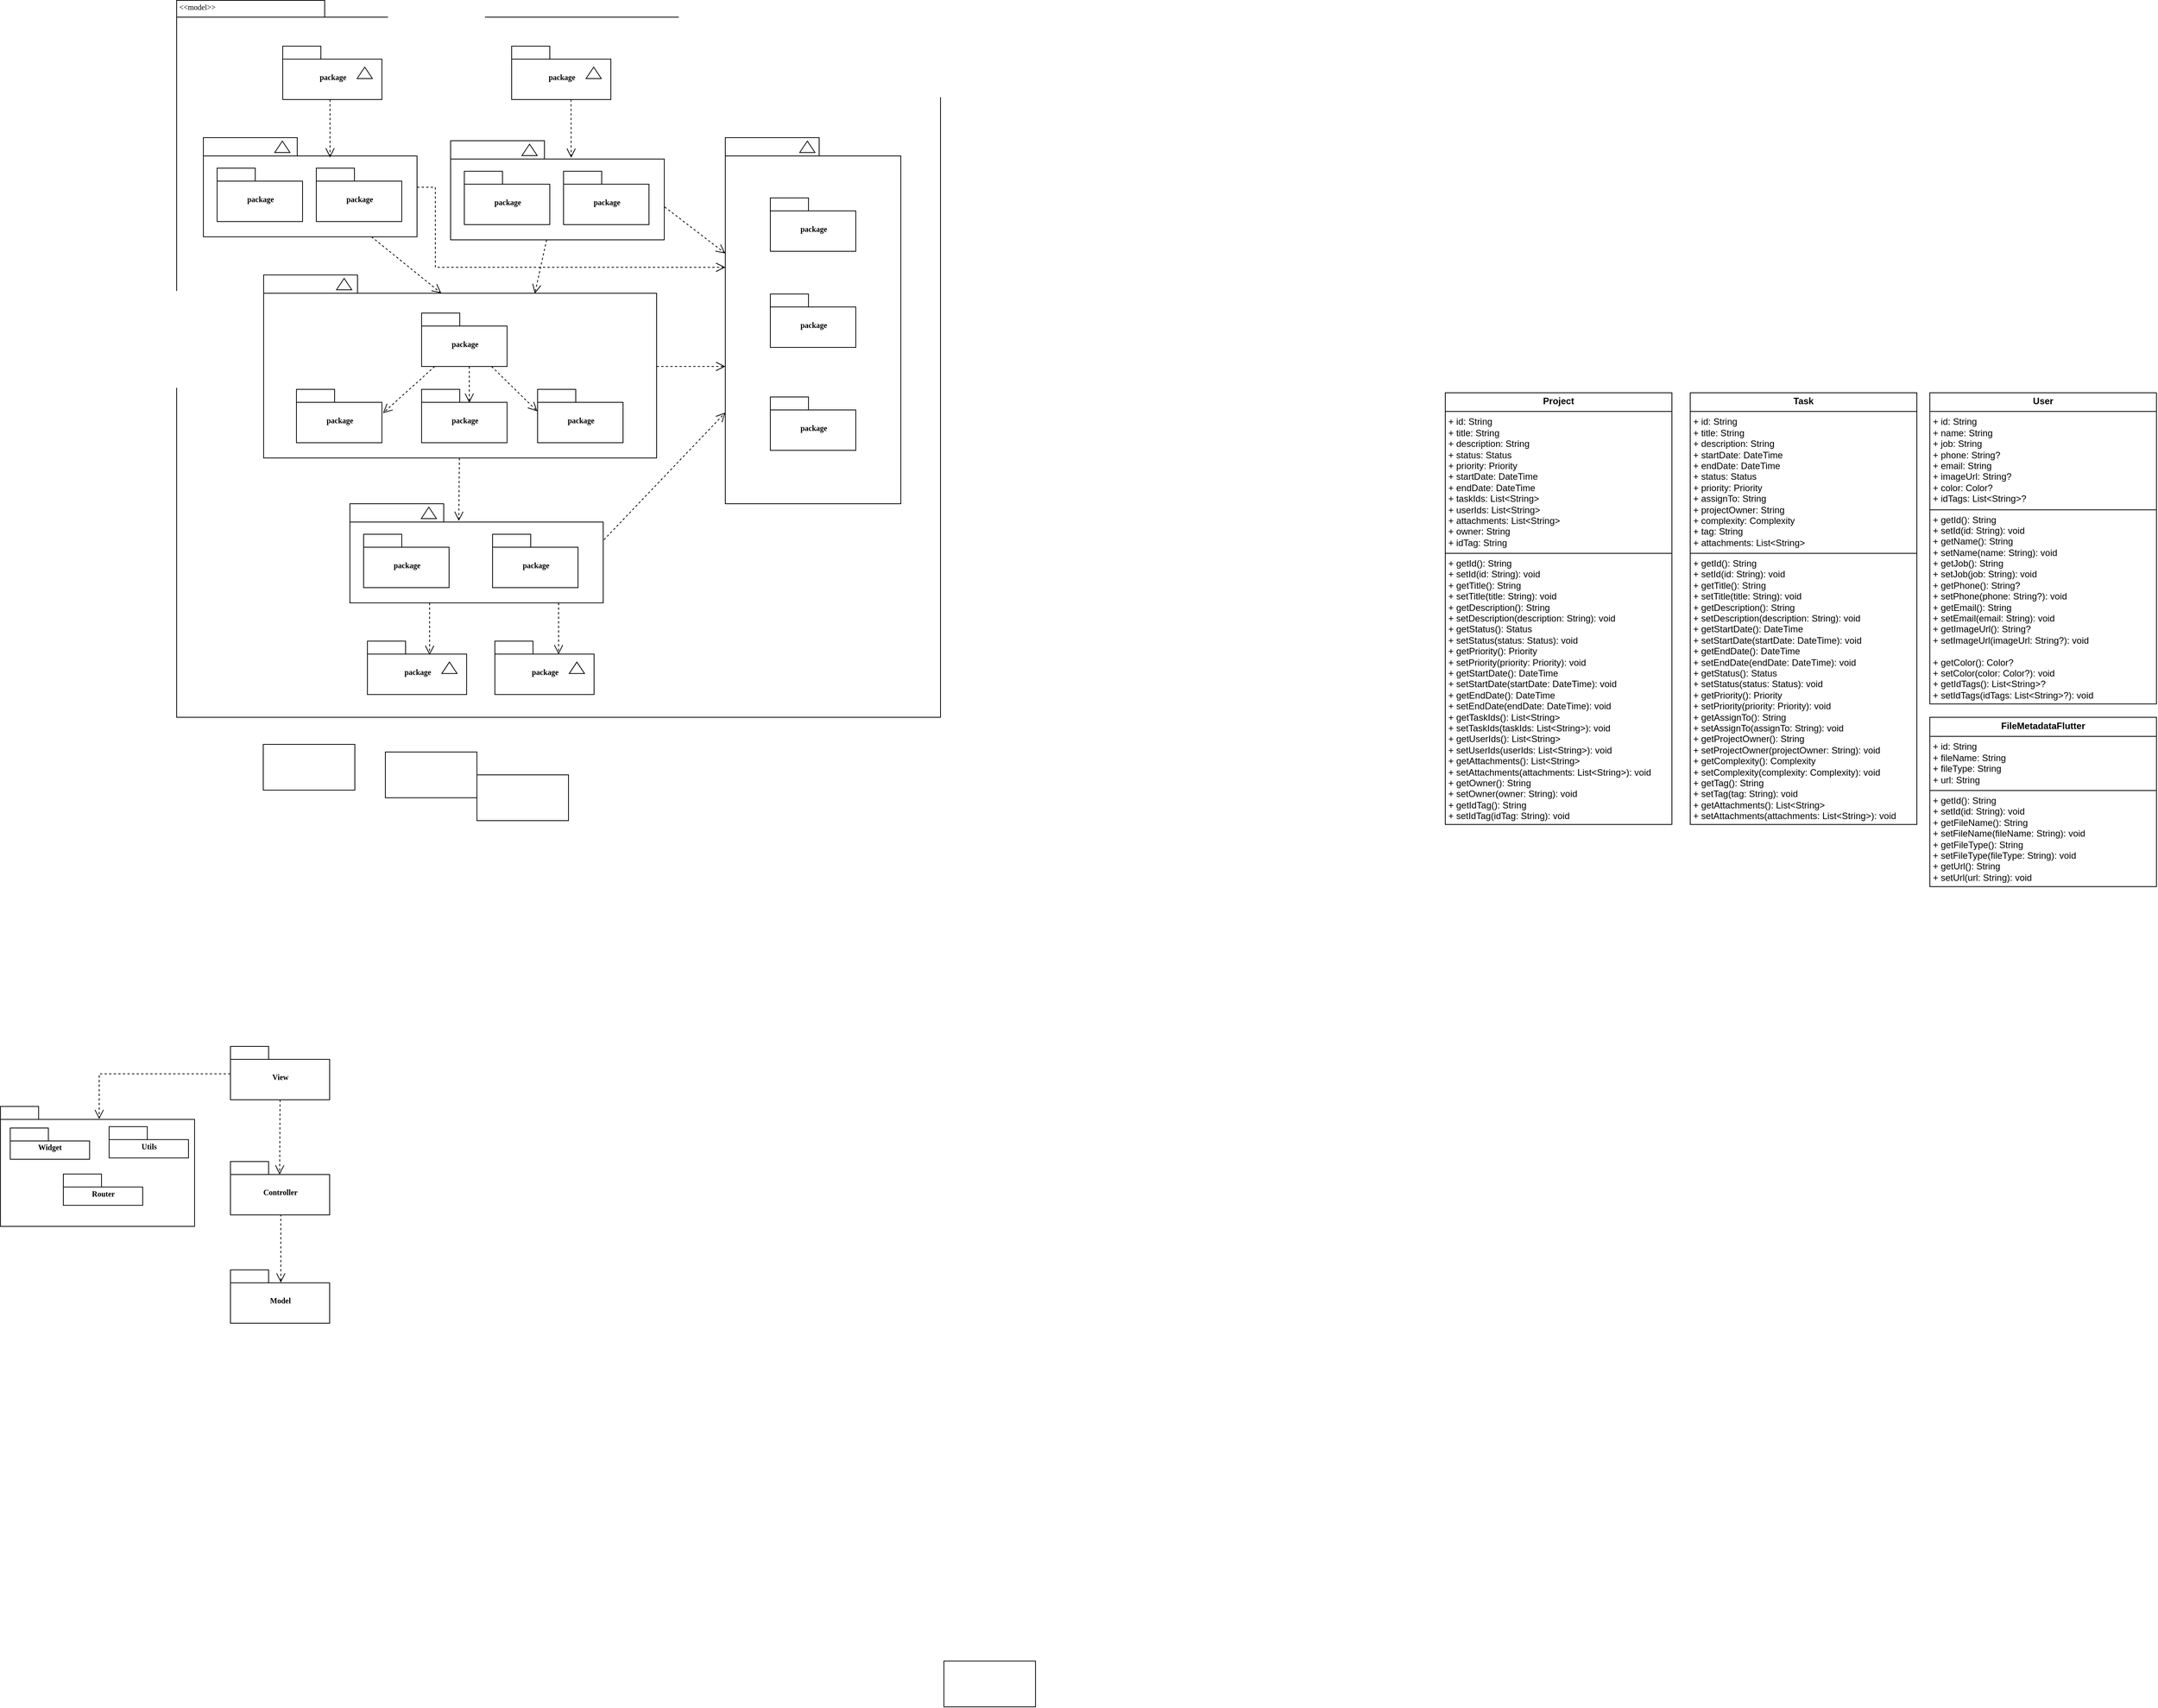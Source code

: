 <mxfile version="27.0.6">
  <diagram name="Page-1" id="b5b7bab2-c9e2-2cf4-8b2a-24fd1a2a6d21">
    <mxGraphModel dx="967" dy="710" grid="0" gridSize="10" guides="1" tooltips="1" connect="1" arrows="1" fold="1" page="0" pageScale="1" pageWidth="827" pageHeight="1169" background="none" math="0" shadow="0">
      <root>
        <mxCell id="0" />
        <mxCell id="1" parent="0" />
        <mxCell id="6e0c8c40b5770093-72" value="" style="shape=folder;fontStyle=1;spacingTop=10;tabWidth=194;tabHeight=22;tabPosition=left;html=1;rounded=0;shadow=0;comic=0;labelBackgroundColor=none;strokeWidth=1;fillColor=none;fontFamily=Verdana;fontSize=10;align=center;" parent="1" vertex="1">
          <mxGeometry x="326.5" y="114.5" width="1001" height="940" as="geometry" />
        </mxCell>
        <mxCell id="6e0c8c40b5770093-6" value="" style="group" parent="1" vertex="1" connectable="0">
          <mxGeometry x="465.5" y="174.5" width="130" height="70" as="geometry" />
        </mxCell>
        <mxCell id="6e0c8c40b5770093-4" value="package" style="shape=folder;fontStyle=1;spacingTop=10;tabWidth=50;tabHeight=17;tabPosition=left;html=1;rounded=0;shadow=0;comic=0;labelBackgroundColor=none;strokeWidth=1;fontFamily=Verdana;fontSize=10;align=center;" parent="6e0c8c40b5770093-6" vertex="1">
          <mxGeometry width="130" height="70" as="geometry" />
        </mxCell>
        <mxCell id="6e0c8c40b5770093-5" value="" style="triangle;whiteSpace=wrap;html=1;rounded=0;shadow=0;comic=0;labelBackgroundColor=none;strokeWidth=1;fontFamily=Verdana;fontSize=10;align=center;rotation=-90;" parent="6e0c8c40b5770093-6" vertex="1">
          <mxGeometry x="100" y="25" width="15" height="20" as="geometry" />
        </mxCell>
        <mxCell id="6e0c8c40b5770093-7" value="" style="group" parent="1" vertex="1" connectable="0">
          <mxGeometry x="765.5" y="174.5" width="130" height="70" as="geometry" />
        </mxCell>
        <mxCell id="6e0c8c40b5770093-8" value="package" style="shape=folder;fontStyle=1;spacingTop=10;tabWidth=50;tabHeight=17;tabPosition=left;html=1;rounded=0;shadow=0;comic=0;labelBackgroundColor=none;strokeWidth=1;fontFamily=Verdana;fontSize=10;align=center;" parent="6e0c8c40b5770093-7" vertex="1">
          <mxGeometry width="130" height="70" as="geometry" />
        </mxCell>
        <mxCell id="6e0c8c40b5770093-9" value="" style="triangle;whiteSpace=wrap;html=1;rounded=0;shadow=0;comic=0;labelBackgroundColor=none;strokeWidth=1;fontFamily=Verdana;fontSize=10;align=center;rotation=-90;" parent="6e0c8c40b5770093-7" vertex="1">
          <mxGeometry x="100" y="25" width="15" height="20" as="geometry" />
        </mxCell>
        <mxCell id="6e0c8c40b5770093-18" value="" style="group" parent="1" vertex="1" connectable="0">
          <mxGeometry x="361.5" y="294.5" width="280" height="130" as="geometry" />
        </mxCell>
        <mxCell id="6e0c8c40b5770093-11" value="" style="shape=folder;fontStyle=1;spacingTop=10;tabWidth=123;tabHeight=24;tabPosition=left;html=1;rounded=0;shadow=0;comic=0;labelBackgroundColor=none;strokeWidth=1;fontFamily=Verdana;fontSize=10;align=center;" parent="6e0c8c40b5770093-18" vertex="1">
          <mxGeometry width="280" height="130" as="geometry" />
        </mxCell>
        <mxCell id="6e0c8c40b5770093-13" value="" style="triangle;whiteSpace=wrap;html=1;rounded=0;shadow=0;comic=0;labelBackgroundColor=none;strokeWidth=1;fontFamily=Verdana;fontSize=10;align=center;rotation=-90;" parent="6e0c8c40b5770093-18" vertex="1">
          <mxGeometry x="96" y="2" width="15" height="20" as="geometry" />
        </mxCell>
        <mxCell id="6e0c8c40b5770093-15" value="package" style="shape=folder;fontStyle=1;spacingTop=10;tabWidth=50;tabHeight=17;tabPosition=left;html=1;rounded=0;shadow=0;comic=0;labelBackgroundColor=none;strokeWidth=1;fontFamily=Verdana;fontSize=10;align=center;" parent="6e0c8c40b5770093-18" vertex="1">
          <mxGeometry x="18" y="40" width="112" height="70" as="geometry" />
        </mxCell>
        <mxCell id="6e0c8c40b5770093-17" value="package" style="shape=folder;fontStyle=1;spacingTop=10;tabWidth=50;tabHeight=17;tabPosition=left;html=1;rounded=0;shadow=0;comic=0;labelBackgroundColor=none;strokeWidth=1;fontFamily=Verdana;fontSize=10;align=center;" parent="6e0c8c40b5770093-18" vertex="1">
          <mxGeometry x="148" y="40" width="112" height="70" as="geometry" />
        </mxCell>
        <mxCell id="6e0c8c40b5770093-19" value="" style="group" parent="1" vertex="1" connectable="0">
          <mxGeometry x="685.5" y="298.5" width="280" height="130" as="geometry" />
        </mxCell>
        <mxCell id="6e0c8c40b5770093-20" value="" style="shape=folder;fontStyle=1;spacingTop=10;tabWidth=123;tabHeight=24;tabPosition=left;html=1;rounded=0;shadow=0;comic=0;labelBackgroundColor=none;strokeWidth=1;fontFamily=Verdana;fontSize=10;align=center;" parent="6e0c8c40b5770093-19" vertex="1">
          <mxGeometry width="280" height="130" as="geometry" />
        </mxCell>
        <mxCell id="6e0c8c40b5770093-21" value="" style="triangle;whiteSpace=wrap;html=1;rounded=0;shadow=0;comic=0;labelBackgroundColor=none;strokeWidth=1;fontFamily=Verdana;fontSize=10;align=center;rotation=-90;" parent="6e0c8c40b5770093-19" vertex="1">
          <mxGeometry x="96" y="2" width="15" height="20" as="geometry" />
        </mxCell>
        <mxCell id="6e0c8c40b5770093-22" value="package" style="shape=folder;fontStyle=1;spacingTop=10;tabWidth=50;tabHeight=17;tabPosition=left;html=1;rounded=0;shadow=0;comic=0;labelBackgroundColor=none;strokeWidth=1;fontFamily=Verdana;fontSize=10;align=center;" parent="6e0c8c40b5770093-19" vertex="1">
          <mxGeometry x="18" y="40" width="112" height="70" as="geometry" />
        </mxCell>
        <mxCell id="6e0c8c40b5770093-23" value="package" style="shape=folder;fontStyle=1;spacingTop=10;tabWidth=50;tabHeight=17;tabPosition=left;html=1;rounded=0;shadow=0;comic=0;labelBackgroundColor=none;strokeWidth=1;fontFamily=Verdana;fontSize=10;align=center;" parent="6e0c8c40b5770093-19" vertex="1">
          <mxGeometry x="148" y="40" width="112" height="70" as="geometry" />
        </mxCell>
        <mxCell id="6e0c8c40b5770093-30" value="" style="group" parent="1" vertex="1" connectable="0">
          <mxGeometry x="1045.5" y="294.5" width="230" height="480" as="geometry" />
        </mxCell>
        <mxCell id="6e0c8c40b5770093-24" value="" style="group" parent="6e0c8c40b5770093-30" vertex="1" connectable="0">
          <mxGeometry width="230" height="480" as="geometry" />
        </mxCell>
        <mxCell id="6e0c8c40b5770093-25" value="" style="shape=folder;fontStyle=1;spacingTop=10;tabWidth=123;tabHeight=24;tabPosition=left;html=1;rounded=0;shadow=0;comic=0;labelBackgroundColor=none;strokeWidth=1;fontFamily=Verdana;fontSize=10;align=center;" parent="6e0c8c40b5770093-24" vertex="1">
          <mxGeometry width="230" height="480" as="geometry" />
        </mxCell>
        <mxCell id="6e0c8c40b5770093-29" value="" style="triangle;whiteSpace=wrap;html=1;rounded=0;shadow=0;comic=0;labelBackgroundColor=none;strokeWidth=1;fontFamily=Verdana;fontSize=10;align=center;rotation=-90;" parent="6e0c8c40b5770093-24" vertex="1">
          <mxGeometry x="100" y="2" width="15" height="20" as="geometry" />
        </mxCell>
        <mxCell id="6e0c8c40b5770093-27" value="package" style="shape=folder;fontStyle=1;spacingTop=10;tabWidth=50;tabHeight=17;tabPosition=left;html=1;rounded=0;shadow=0;comic=0;labelBackgroundColor=none;strokeWidth=1;fontFamily=Verdana;fontSize=10;align=center;" parent="6e0c8c40b5770093-24" vertex="1">
          <mxGeometry x="59" y="79" width="112" height="70" as="geometry" />
        </mxCell>
        <mxCell id="6e0c8c40b5770093-31" value="package" style="shape=folder;fontStyle=1;spacingTop=10;tabWidth=50;tabHeight=17;tabPosition=left;html=1;rounded=0;shadow=0;comic=0;labelBackgroundColor=none;strokeWidth=1;fontFamily=Verdana;fontSize=10;align=center;" parent="6e0c8c40b5770093-24" vertex="1">
          <mxGeometry x="59" y="205" width="112" height="70" as="geometry" />
        </mxCell>
        <mxCell id="6e0c8c40b5770093-28" value="package" style="shape=folder;fontStyle=1;spacingTop=10;tabWidth=50;tabHeight=17;tabPosition=left;html=1;rounded=0;shadow=0;comic=0;labelBackgroundColor=none;strokeWidth=1;fontFamily=Verdana;fontSize=10;align=center;" parent="6e0c8c40b5770093-24" vertex="1">
          <mxGeometry x="59" y="340" width="112" height="70" as="geometry" />
        </mxCell>
        <mxCell id="6e0c8c40b5770093-67" style="edgeStyle=none;rounded=0;html=1;entryX=0.43;entryY=0.173;entryPerimeter=0;dashed=1;labelBackgroundColor=none;startFill=0;endArrow=open;endFill=0;endSize=10;fontFamily=Verdana;fontSize=10;" parent="1" source="6e0c8c40b5770093-33" target="6e0c8c40b5770093-47" edge="1">
          <mxGeometry relative="1" as="geometry" />
        </mxCell>
        <mxCell id="6e0c8c40b5770093-71" style="edgeStyle=elbowEdgeStyle;rounded=0;html=1;dashed=1;labelBackgroundColor=none;startFill=0;endArrow=open;endFill=0;endSize=10;fontFamily=Verdana;fontSize=10;elbow=vertical;" parent="1" source="6e0c8c40b5770093-33" target="6e0c8c40b5770093-25" edge="1">
          <mxGeometry relative="1" as="geometry" />
        </mxCell>
        <mxCell id="6e0c8c40b5770093-33" value="" style="shape=folder;fontStyle=1;spacingTop=10;tabWidth=123;tabHeight=24;tabPosition=left;html=1;rounded=0;shadow=0;comic=0;labelBackgroundColor=none;strokeColor=#000000;strokeWidth=1;fillColor=#ffffff;fontFamily=Verdana;fontSize=10;fontColor=#000000;align=center;" parent="1" vertex="1">
          <mxGeometry x="440.5" y="474.5" width="515" height="240" as="geometry" />
        </mxCell>
        <mxCell id="6e0c8c40b5770093-64" style="edgeStyle=elbowEdgeStyle;rounded=0;html=1;entryX=0.559;entryY=0.251;entryPerimeter=0;dashed=1;labelBackgroundColor=none;startFill=0;endArrow=open;endFill=0;endSize=10;fontFamily=Verdana;fontSize=10;" parent="1" source="6e0c8c40b5770093-42" target="6e0c8c40b5770093-44" edge="1">
          <mxGeometry relative="1" as="geometry" />
        </mxCell>
        <mxCell id="6e0c8c40b5770093-65" style="edgeStyle=none;rounded=0;html=1;dashed=1;labelBackgroundColor=none;startFill=0;endArrow=open;endFill=0;endSize=10;fontFamily=Verdana;fontSize=10;entryX=-0.003;entryY=0.411;entryPerimeter=0;" parent="1" source="6e0c8c40b5770093-42" target="6e0c8c40b5770093-45" edge="1">
          <mxGeometry relative="1" as="geometry" />
        </mxCell>
        <mxCell id="6e0c8c40b5770093-66" style="edgeStyle=none;rounded=0;html=1;dashed=1;labelBackgroundColor=none;startFill=0;endArrow=open;endFill=0;endSize=10;fontFamily=Verdana;fontSize=10;entryX=1.013;entryY=0.444;entryPerimeter=0;" parent="1" source="6e0c8c40b5770093-42" target="6e0c8c40b5770093-43" edge="1">
          <mxGeometry relative="1" as="geometry" />
        </mxCell>
        <mxCell id="6e0c8c40b5770093-42" value="package" style="shape=folder;fontStyle=1;spacingTop=10;tabWidth=50;tabHeight=17;tabPosition=left;html=1;rounded=0;shadow=0;comic=0;labelBackgroundColor=none;strokeColor=#000000;strokeWidth=1;fillColor=#ffffff;fontFamily=Verdana;fontSize=10;fontColor=#000000;align=center;" parent="1" vertex="1">
          <mxGeometry x="647.5" y="524.5" width="112" height="70" as="geometry" />
        </mxCell>
        <mxCell id="6e0c8c40b5770093-43" value="package" style="shape=folder;fontStyle=1;spacingTop=10;tabWidth=50;tabHeight=17;tabPosition=left;html=1;rounded=0;shadow=0;comic=0;labelBackgroundColor=none;strokeColor=#000000;strokeWidth=1;fillColor=#ffffff;fontFamily=Verdana;fontSize=10;fontColor=#000000;align=center;" parent="1" vertex="1">
          <mxGeometry x="483.5" y="624.5" width="112" height="70" as="geometry" />
        </mxCell>
        <mxCell id="6e0c8c40b5770093-44" value="package" style="shape=folder;fontStyle=1;spacingTop=10;tabWidth=50;tabHeight=17;tabPosition=left;html=1;rounded=0;shadow=0;comic=0;labelBackgroundColor=none;strokeColor=#000000;strokeWidth=1;fillColor=#ffffff;fontFamily=Verdana;fontSize=10;fontColor=#000000;align=center;" parent="1" vertex="1">
          <mxGeometry x="647.5" y="624.5" width="112" height="70" as="geometry" />
        </mxCell>
        <mxCell id="6e0c8c40b5770093-45" value="package" style="shape=folder;fontStyle=1;spacingTop=10;tabWidth=50;tabHeight=17;tabPosition=left;html=1;rounded=0;shadow=0;comic=0;labelBackgroundColor=none;strokeColor=#000000;strokeWidth=1;fillColor=#ffffff;fontFamily=Verdana;fontSize=10;fontColor=#000000;align=center;" parent="1" vertex="1">
          <mxGeometry x="799.5" y="624.5" width="112" height="70" as="geometry" />
        </mxCell>
        <mxCell id="6e0c8c40b5770093-68" style="edgeStyle=elbowEdgeStyle;rounded=0;html=1;entryX=0.628;entryY=0.26;entryPerimeter=0;dashed=1;labelBackgroundColor=none;startFill=0;endArrow=open;endFill=0;endSize=10;fontFamily=Verdana;fontSize=10;" parent="1" source="6e0c8c40b5770093-47" target="6e0c8c40b5770093-53" edge="1">
          <mxGeometry relative="1" as="geometry" />
        </mxCell>
        <mxCell id="6e0c8c40b5770093-69" style="edgeStyle=elbowEdgeStyle;rounded=0;html=1;entryX=0.643;entryY=0.246;entryPerimeter=0;dashed=1;labelBackgroundColor=none;startFill=0;endArrow=open;endFill=0;endSize=10;fontFamily=Verdana;fontSize=10;" parent="1" source="6e0c8c40b5770093-47" target="6e0c8c40b5770093-56" edge="1">
          <mxGeometry relative="1" as="geometry" />
        </mxCell>
        <mxCell id="6e0c8c40b5770093-70" style="edgeStyle=none;rounded=0;html=1;dashed=1;labelBackgroundColor=none;startFill=0;endArrow=open;endFill=0;endSize=10;fontFamily=Verdana;fontSize=10;exitX=1.003;exitY=0.363;exitPerimeter=0;" parent="1" source="6e0c8c40b5770093-47" target="6e0c8c40b5770093-25" edge="1">
          <mxGeometry relative="1" as="geometry" />
        </mxCell>
        <mxCell id="6e0c8c40b5770093-47" value="" style="shape=folder;fontStyle=1;spacingTop=10;tabWidth=123;tabHeight=24;tabPosition=left;html=1;rounded=0;shadow=0;comic=0;labelBackgroundColor=none;strokeWidth=1;fontFamily=Verdana;fontSize=10;align=center;" parent="1" vertex="1">
          <mxGeometry x="553.5" y="774.5" width="332" height="130" as="geometry" />
        </mxCell>
        <mxCell id="6e0c8c40b5770093-48" value="" style="triangle;whiteSpace=wrap;html=1;rounded=0;shadow=0;comic=0;labelBackgroundColor=none;strokeWidth=1;fontFamily=Verdana;fontSize=10;align=center;rotation=-90;" parent="1" vertex="1">
          <mxGeometry x="649.5" y="776.5" width="15" height="20" as="geometry" />
        </mxCell>
        <mxCell id="6e0c8c40b5770093-49" value="package" style="shape=folder;fontStyle=1;spacingTop=10;tabWidth=50;tabHeight=17;tabPosition=left;html=1;rounded=0;shadow=0;comic=0;labelBackgroundColor=none;strokeWidth=1;fontFamily=Verdana;fontSize=10;align=center;" parent="1" vertex="1">
          <mxGeometry x="571.5" y="814.5" width="112" height="70" as="geometry" />
        </mxCell>
        <mxCell id="6e0c8c40b5770093-50" value="package" style="shape=folder;fontStyle=1;spacingTop=10;tabWidth=50;tabHeight=17;tabPosition=left;html=1;rounded=0;shadow=0;comic=0;labelBackgroundColor=none;strokeWidth=1;fontFamily=Verdana;fontSize=10;align=center;" parent="1" vertex="1">
          <mxGeometry x="740.5" y="814.5" width="112" height="70" as="geometry" />
        </mxCell>
        <mxCell id="6e0c8c40b5770093-51" value="" style="triangle;whiteSpace=wrap;html=1;rounded=0;shadow=0;comic=0;labelBackgroundColor=none;strokeColor=#000000;strokeWidth=1;fillColor=#ffffff;fontFamily=Verdana;fontSize=10;fontColor=#000000;align=center;rotation=-90;" parent="1" vertex="1">
          <mxGeometry x="538.5" y="476.5" width="15" height="20" as="geometry" />
        </mxCell>
        <mxCell id="6e0c8c40b5770093-52" value="" style="group" parent="1" vertex="1" connectable="0">
          <mxGeometry x="576.5" y="954.569" width="130" height="70" as="geometry" />
        </mxCell>
        <mxCell id="6e0c8c40b5770093-53" value="package" style="shape=folder;fontStyle=1;spacingTop=10;tabWidth=50;tabHeight=17;tabPosition=left;html=1;rounded=0;shadow=0;comic=0;labelBackgroundColor=none;strokeWidth=1;fontFamily=Verdana;fontSize=10;align=center;" parent="6e0c8c40b5770093-52" vertex="1">
          <mxGeometry width="130" height="70" as="geometry" />
        </mxCell>
        <mxCell id="6e0c8c40b5770093-54" value="" style="triangle;whiteSpace=wrap;html=1;rounded=0;shadow=0;comic=0;labelBackgroundColor=none;strokeWidth=1;fontFamily=Verdana;fontSize=10;align=center;rotation=-90;" parent="6e0c8c40b5770093-52" vertex="1">
          <mxGeometry x="100" y="25" width="15" height="20" as="geometry" />
        </mxCell>
        <mxCell id="6e0c8c40b5770093-55" value="" style="group" parent="1" vertex="1" connectable="0">
          <mxGeometry x="743.5" y="954.569" width="130" height="70" as="geometry" />
        </mxCell>
        <mxCell id="6e0c8c40b5770093-56" value="package" style="shape=folder;fontStyle=1;spacingTop=10;tabWidth=50;tabHeight=17;tabPosition=left;html=1;rounded=0;shadow=0;comic=0;labelBackgroundColor=none;strokeWidth=1;fontFamily=Verdana;fontSize=10;align=center;" parent="6e0c8c40b5770093-55" vertex="1">
          <mxGeometry width="130" height="70" as="geometry" />
        </mxCell>
        <mxCell id="6e0c8c40b5770093-57" value="" style="triangle;whiteSpace=wrap;html=1;rounded=0;shadow=0;comic=0;labelBackgroundColor=none;strokeWidth=1;fontFamily=Verdana;fontSize=10;align=center;rotation=-90;" parent="6e0c8c40b5770093-55" vertex="1">
          <mxGeometry x="100" y="25" width="15" height="20" as="geometry" />
        </mxCell>
        <mxCell id="6e0c8c40b5770093-58" style="rounded=0;html=1;dashed=1;labelBackgroundColor=none;startFill=0;endArrow=open;endFill=0;endSize=10;fontFamily=Verdana;fontSize=10;entryX=0.592;entryY=0.2;entryPerimeter=0;edgeStyle=elbowEdgeStyle;" parent="1" source="6e0c8c40b5770093-4" target="6e0c8c40b5770093-11" edge="1">
          <mxGeometry relative="1" as="geometry" />
        </mxCell>
        <mxCell id="6e0c8c40b5770093-59" style="rounded=0;html=1;dashed=1;labelBackgroundColor=none;startFill=0;endArrow=open;endFill=0;endSize=10;fontFamily=Verdana;fontSize=10;entryX=0.592;entryY=0.2;entryPerimeter=0;edgeStyle=elbowEdgeStyle;" parent="1" edge="1">
          <mxGeometry relative="1" as="geometry">
            <mxPoint x="843.328" y="244.5" as="sourcePoint" />
            <mxPoint x="843.328" y="320.845" as="targetPoint" />
          </mxGeometry>
        </mxCell>
        <mxCell id="6e0c8c40b5770093-60" style="rounded=0;html=1;entryX=0.452;entryY=0.1;entryPerimeter=0;dashed=1;labelBackgroundColor=none;startFill=0;endArrow=open;endFill=0;endSize=10;fontFamily=Verdana;fontSize=10;" parent="1" source="6e0c8c40b5770093-11" target="6e0c8c40b5770093-33" edge="1">
          <mxGeometry relative="1" as="geometry" />
        </mxCell>
        <mxCell id="6e0c8c40b5770093-61" style="edgeStyle=none;rounded=0;html=1;entryX=0.69;entryY=0.102;entryPerimeter=0;dashed=1;labelBackgroundColor=none;startFill=0;endArrow=open;endFill=0;endSize=10;fontFamily=Verdana;fontSize=10;" parent="1" source="6e0c8c40b5770093-20" target="6e0c8c40b5770093-33" edge="1">
          <mxGeometry relative="1" as="geometry" />
        </mxCell>
        <mxCell id="6e0c8c40b5770093-62" style="edgeStyle=none;rounded=0;html=1;dashed=1;labelBackgroundColor=none;startFill=0;endArrow=open;endFill=0;endSize=10;fontFamily=Verdana;fontSize=10;exitX=1.002;exitY=0.668;exitPerimeter=0;" parent="1" source="6e0c8c40b5770093-20" target="6e0c8c40b5770093-25" edge="1">
          <mxGeometry relative="1" as="geometry" />
        </mxCell>
        <mxCell id="6e0c8c40b5770093-63" style="edgeStyle=orthogonalEdgeStyle;rounded=0;html=1;dashed=1;labelBackgroundColor=none;startFill=0;endArrow=open;endFill=0;endSize=10;fontFamily=Verdana;fontSize=10;" parent="1" source="6e0c8c40b5770093-11" target="6e0c8c40b5770093-25" edge="1">
          <mxGeometry relative="1" as="geometry">
            <Array as="points">
              <mxPoint x="665.5" y="359.5" />
              <mxPoint x="665.5" y="464.5" />
            </Array>
          </mxGeometry>
        </mxCell>
        <mxCell id="6e0c8c40b5770093-73" value="&amp;lt;&amp;lt;model&amp;gt;&amp;gt;" style="text;html=1;align=left;verticalAlign=top;spacingTop=-4;fontSize=10;fontFamily=Verdana" parent="1" vertex="1">
          <mxGeometry x="327.5" y="114.5" width="130" height="20" as="geometry" />
        </mxCell>
        <mxCell id="X1G4WeDQcSUgegYFDChN-1" value="" style="whiteSpace=wrap;html=1;" parent="1" vertex="1">
          <mxGeometry x="440" y="1090" width="120" height="60" as="geometry" />
        </mxCell>
        <mxCell id="X1G4WeDQcSUgegYFDChN-2" value="" style="whiteSpace=wrap;html=1;" parent="1" vertex="1">
          <mxGeometry x="600" y="1100" width="120" height="60" as="geometry" />
        </mxCell>
        <mxCell id="X1G4WeDQcSUgegYFDChN-3" value="" style="whiteSpace=wrap;html=1;" parent="1" vertex="1">
          <mxGeometry x="720" y="1130" width="120" height="60" as="geometry" />
        </mxCell>
        <mxCell id="X1G4WeDQcSUgegYFDChN-4" value="" style="group" parent="1" vertex="1" connectable="0">
          <mxGeometry x="397" y="1486" width="130" height="70" as="geometry" />
        </mxCell>
        <mxCell id="X1G4WeDQcSUgegYFDChN-5" value="View" style="shape=folder;fontStyle=1;spacingTop=10;tabWidth=50;tabHeight=17;tabPosition=left;html=1;rounded=0;shadow=0;comic=0;labelBackgroundColor=none;strokeWidth=1;fontFamily=Verdana;fontSize=10;align=center;" parent="X1G4WeDQcSUgegYFDChN-4" vertex="1">
          <mxGeometry width="130" height="70" as="geometry" />
        </mxCell>
        <mxCell id="X1G4WeDQcSUgegYFDChN-7" value="Controller" style="shape=folder;fontStyle=1;spacingTop=10;tabWidth=50;tabHeight=17;tabPosition=left;html=1;rounded=0;shadow=0;comic=0;labelBackgroundColor=none;strokeWidth=1;fontFamily=Verdana;fontSize=10;align=center;" parent="1" vertex="1">
          <mxGeometry x="397" y="1637" width="130" height="70" as="geometry" />
        </mxCell>
        <mxCell id="X1G4WeDQcSUgegYFDChN-8" value="Model" style="shape=folder;fontStyle=1;spacingTop=10;tabWidth=50;tabHeight=17;tabPosition=left;html=1;rounded=0;shadow=0;comic=0;labelBackgroundColor=none;strokeWidth=1;fontFamily=Verdana;fontSize=10;align=center;" parent="1" vertex="1">
          <mxGeometry x="397" y="1779" width="130" height="70" as="geometry" />
        </mxCell>
        <mxCell id="X1G4WeDQcSUgegYFDChN-9" value="" style="group" parent="1" vertex="1" connectable="0">
          <mxGeometry x="246" y="1556" width="104" height="166" as="geometry" />
        </mxCell>
        <mxCell id="X1G4WeDQcSUgegYFDChN-29" value="" style="shape=folder;fontStyle=1;spacingTop=10;tabWidth=50;tabHeight=17;tabPosition=left;html=1;rounded=0;shadow=0;comic=0;labelBackgroundColor=none;strokeWidth=1;fontFamily=Verdana;fontSize=10;align=center;" parent="X1G4WeDQcSUgegYFDChN-9" vertex="1">
          <mxGeometry x="-150.4" y="8.799" width="254.4" height="157.201" as="geometry" />
        </mxCell>
        <mxCell id="X1G4WeDQcSUgegYFDChN-10" value="Utils" style="shape=folder;fontStyle=1;spacingTop=10;tabWidth=50;tabHeight=17;tabPosition=left;html=1;rounded=0;shadow=0;comic=0;labelBackgroundColor=none;strokeWidth=1;fontFamily=Verdana;fontSize=10;align=center;" parent="X1G4WeDQcSUgegYFDChN-9" vertex="1">
          <mxGeometry x="-8" y="35.194" width="104.0" height="41.06" as="geometry" />
        </mxCell>
        <mxCell id="X1G4WeDQcSUgegYFDChN-16" value="" style="group" parent="X1G4WeDQcSUgegYFDChN-9" vertex="1" connectable="0">
          <mxGeometry x="-137.6" y="36.954" width="104.0" height="41.06" as="geometry" />
        </mxCell>
        <mxCell id="X1G4WeDQcSUgegYFDChN-17" value="Widget" style="shape=folder;fontStyle=1;spacingTop=10;tabWidth=50;tabHeight=17;tabPosition=left;html=1;rounded=0;shadow=0;comic=0;labelBackgroundColor=none;strokeWidth=1;fontFamily=Verdana;fontSize=10;align=center;" parent="X1G4WeDQcSUgegYFDChN-16" vertex="1">
          <mxGeometry width="104.0" height="41.06" as="geometry" />
        </mxCell>
        <mxCell id="X1G4WeDQcSUgegYFDChN-11" value="" style="group" parent="X1G4WeDQcSUgegYFDChN-9" vertex="1" connectable="0">
          <mxGeometry x="-68.0" y="97.371" width="104.0" height="41.06" as="geometry" />
        </mxCell>
        <mxCell id="X1G4WeDQcSUgegYFDChN-12" value="Router" style="shape=folder;fontStyle=1;spacingTop=10;tabWidth=50;tabHeight=17;tabPosition=left;html=1;rounded=0;shadow=0;comic=0;labelBackgroundColor=none;strokeWidth=1;fontFamily=Verdana;fontSize=10;align=center;" parent="X1G4WeDQcSUgegYFDChN-11" vertex="1">
          <mxGeometry width="104.0" height="41.06" as="geometry" />
        </mxCell>
        <mxCell id="X1G4WeDQcSUgegYFDChN-20" style="edgeStyle=elbowEdgeStyle;rounded=0;html=1;dashed=1;labelBackgroundColor=none;startFill=0;endArrow=open;endFill=0;endSize=10;fontFamily=Verdana;fontSize=10;exitX=0.5;exitY=1;exitDx=0;exitDy=0;exitPerimeter=0;entryX=0.496;entryY=0.243;entryDx=0;entryDy=0;entryPerimeter=0;" parent="1" source="X1G4WeDQcSUgegYFDChN-5" target="X1G4WeDQcSUgegYFDChN-7" edge="1">
          <mxGeometry relative="1" as="geometry">
            <mxPoint x="531" y="1652" as="sourcePoint" />
            <mxPoint x="531" y="1720" as="targetPoint" />
          </mxGeometry>
        </mxCell>
        <mxCell id="X1G4WeDQcSUgegYFDChN-22" style="edgeStyle=elbowEdgeStyle;rounded=0;html=1;dashed=1;labelBackgroundColor=none;startFill=0;endArrow=open;endFill=0;endSize=10;fontFamily=Verdana;fontSize=10;entryX=0.509;entryY=0.105;entryDx=0;entryDy=0;entryPerimeter=0;" parent="1" target="X1G4WeDQcSUgegYFDChN-29" edge="1">
          <mxGeometry relative="1" as="geometry">
            <mxPoint x="397" y="1522" as="sourcePoint" />
            <mxPoint x="225" y="1577" as="targetPoint" />
            <Array as="points">
              <mxPoint x="225" y="1568" />
            </Array>
          </mxGeometry>
        </mxCell>
        <mxCell id="X1G4WeDQcSUgegYFDChN-23" style="edgeStyle=elbowEdgeStyle;rounded=0;html=1;dashed=1;labelBackgroundColor=none;startFill=0;endArrow=open;endFill=0;endSize=10;fontFamily=Verdana;fontSize=10;exitX=0.5;exitY=1;exitDx=0;exitDy=0;exitPerimeter=0;entryX=0.513;entryY=0.238;entryDx=0;entryDy=0;entryPerimeter=0;" parent="1" source="X1G4WeDQcSUgegYFDChN-7" target="X1G4WeDQcSUgegYFDChN-8" edge="1">
          <mxGeometry relative="1" as="geometry">
            <mxPoint x="455" y="1608" as="sourcePoint" />
            <mxPoint x="454" y="1706" as="targetPoint" />
          </mxGeometry>
        </mxCell>
        <mxCell id="ycrKc_nbZSUXtRXo9pA7-1" value="" style="whiteSpace=wrap;html=1;" vertex="1" parent="1">
          <mxGeometry x="1332" y="2292" width="120" height="60" as="geometry" />
        </mxCell>
        <mxCell id="ycrKc_nbZSUXtRXo9pA7-2" value="&lt;p style=&quot;margin:0px;margin-top:4px;text-align:center;&quot;&gt;&lt;b&gt;Class&lt;/b&gt;&lt;/p&gt;&lt;hr size=&quot;1&quot; style=&quot;border-style:solid;&quot;/&gt;&lt;div style=&quot;height:2px;&quot;&gt;&lt;/div&gt;&lt;hr size=&quot;1&quot; style=&quot;border-style:solid;&quot;/&gt;&lt;div style=&quot;height:2px;&quot;&gt;&lt;/div&gt;" style="verticalAlign=top;align=left;overflow=fill;html=1;whiteSpace=wrap;" vertex="1" parent="1">
          <mxGeometry x="1999" y="644" width="140" height="60" as="geometry" />
        </mxCell>
        <mxCell id="ycrKc_nbZSUXtRXo9pA7-3" value="&lt;p style=&quot;margin:0px;margin-top:4px;text-align:center;&quot;&gt;&lt;b&gt;Project&lt;/b&gt;&lt;/p&gt;&lt;hr size=&quot;1&quot; style=&quot;border-style:solid;&quot;&gt;&lt;p style=&quot;margin:0px;margin-left:4px;&quot;&gt;+ id: String&amp;nbsp;&amp;nbsp;&lt;/p&gt;&lt;p style=&quot;margin:0px;margin-left:4px;&quot;&gt;+ title: String&amp;nbsp;&amp;nbsp;&lt;/p&gt;&lt;p style=&quot;margin:0px;margin-left:4px;&quot;&gt;+ description: String&amp;nbsp;&amp;nbsp;&lt;/p&gt;&lt;p style=&quot;margin:0px;margin-left:4px;&quot;&gt;+ status: Status&amp;nbsp;&amp;nbsp;&lt;/p&gt;&lt;p style=&quot;margin:0px;margin-left:4px;&quot;&gt;+ priority: Priority&amp;nbsp;&amp;nbsp;&lt;/p&gt;&lt;p style=&quot;margin:0px;margin-left:4px;&quot;&gt;+ startDate: DateTime&amp;nbsp;&amp;nbsp;&lt;/p&gt;&lt;p style=&quot;margin:0px;margin-left:4px;&quot;&gt;+ endDate: DateTime&amp;nbsp;&amp;nbsp;&lt;/p&gt;&lt;p style=&quot;margin:0px;margin-left:4px;&quot;&gt;+ taskIds: List&amp;lt;String&amp;gt;&amp;nbsp;&amp;nbsp;&lt;/p&gt;&lt;p style=&quot;margin:0px;margin-left:4px;&quot;&gt;+ userIds: List&amp;lt;String&amp;gt;&amp;nbsp;&amp;nbsp;&lt;/p&gt;&lt;p style=&quot;margin:0px;margin-left:4px;&quot;&gt;+ attachments: List&amp;lt;String&amp;gt;&amp;nbsp;&amp;nbsp;&lt;/p&gt;&lt;p style=&quot;margin:0px;margin-left:4px;&quot;&gt;+ owner: String&amp;nbsp;&amp;nbsp;&lt;/p&gt;&lt;p style=&quot;margin:0px;margin-left:4px;&quot;&gt;+ idTag: String&amp;nbsp;&amp;nbsp;&lt;/p&gt;&lt;hr size=&quot;1&quot; style=&quot;border-style:solid;&quot;&gt;&lt;p style=&quot;margin:0px;margin-left:4px;&quot;&gt;+ getId(): String&amp;nbsp;&amp;nbsp;&lt;/p&gt;&lt;p style=&quot;margin:0px;margin-left:4px;&quot;&gt;+ setId(id: String): void&amp;nbsp;&amp;nbsp;&lt;/p&gt;&lt;p style=&quot;margin:0px;margin-left:4px;&quot;&gt;&lt;span style=&quot;background-color: transparent; color: light-dark(rgb(0, 0, 0), rgb(255, 255, 255));&quot;&gt;+ getTitle(): String&amp;nbsp;&amp;nbsp;&lt;/span&gt;&lt;/p&gt;&lt;p style=&quot;margin:0px;margin-left:4px;&quot;&gt;+ setTitle(title: String): void&amp;nbsp;&amp;nbsp;&lt;/p&gt;&lt;p style=&quot;margin:0px;margin-left:4px;&quot;&gt;+ getDescription(): String&amp;nbsp;&amp;nbsp;&lt;/p&gt;&lt;p style=&quot;margin:0px;margin-left:4px;&quot;&gt;+ setDescription(description: String): void&amp;nbsp;&amp;nbsp;&lt;/p&gt;&lt;p style=&quot;margin:0px;margin-left:4px;&quot;&gt;+ getStatus(): Status&amp;nbsp;&amp;nbsp;&lt;/p&gt;&lt;p style=&quot;margin:0px;margin-left:4px;&quot;&gt;+ setStatus(status: Status): void&amp;nbsp;&amp;nbsp;&lt;/p&gt;&lt;p style=&quot;margin:0px;margin-left:4px;&quot;&gt;+ getPriority(): Priority&amp;nbsp;&amp;nbsp;&lt;/p&gt;&lt;p style=&quot;margin:0px;margin-left:4px;&quot;&gt;+ setPriority(priority: Priority): void&amp;nbsp;&amp;nbsp;&lt;/p&gt;&lt;p style=&quot;margin:0px;margin-left:4px;&quot;&gt;+ getStartDate(): DateTime&amp;nbsp;&amp;nbsp;&lt;/p&gt;&lt;p style=&quot;margin:0px;margin-left:4px;&quot;&gt;+ setStartDate(startDate: DateTime): void&amp;nbsp;&amp;nbsp;&lt;/p&gt;&lt;p style=&quot;margin:0px;margin-left:4px;&quot;&gt;+ getEndDate(): DateTime&amp;nbsp;&amp;nbsp;&lt;/p&gt;&lt;p style=&quot;margin:0px;margin-left:4px;&quot;&gt;+ setEndDate(endDate: DateTime): void&amp;nbsp;&amp;nbsp;&lt;/p&gt;&lt;p style=&quot;margin:0px;margin-left:4px;&quot;&gt;+ getTaskIds(): List&amp;lt;String&amp;gt;&amp;nbsp;&amp;nbsp;&lt;/p&gt;&lt;p style=&quot;margin:0px;margin-left:4px;&quot;&gt;+ setTaskIds(taskIds: List&amp;lt;String&amp;gt;): void&amp;nbsp;&amp;nbsp;&lt;/p&gt;&lt;p style=&quot;margin:0px;margin-left:4px;&quot;&gt;+ getUserIds(): List&amp;lt;String&amp;gt;&amp;nbsp;&amp;nbsp;&lt;/p&gt;&lt;p style=&quot;margin:0px;margin-left:4px;&quot;&gt;+ setUserIds(userIds: List&amp;lt;String&amp;gt;): void&amp;nbsp;&amp;nbsp;&lt;/p&gt;&lt;p style=&quot;margin:0px;margin-left:4px;&quot;&gt;+ getAttachments(): List&amp;lt;String&amp;gt;&amp;nbsp;&amp;nbsp;&lt;/p&gt;&lt;p style=&quot;margin:0px;margin-left:4px;&quot;&gt;+ setAttachments(attachments: List&amp;lt;String&amp;gt;): void&amp;nbsp;&amp;nbsp;&lt;/p&gt;&lt;p style=&quot;margin:0px;margin-left:4px;&quot;&gt;+ getOwner(): String&amp;nbsp;&amp;nbsp;&lt;/p&gt;&lt;p style=&quot;margin:0px;margin-left:4px;&quot;&gt;+ setOwner(owner: String): void&amp;nbsp;&amp;nbsp;&lt;/p&gt;&lt;p style=&quot;margin:0px;margin-left:4px;&quot;&gt;+ getIdTag(): String&amp;nbsp;&amp;nbsp;&lt;/p&gt;&lt;p style=&quot;margin:0px;margin-left:4px;&quot;&gt;+ setIdTag(idTag: String): void&amp;nbsp;&amp;nbsp;&lt;/p&gt;&lt;p style=&quot;margin: 0px 0px 0px 4px;&quot;&gt;&lt;br&gt;&lt;/p&gt;&lt;p style=&quot;margin:0px;margin-left:4px;&quot;&gt;&lt;br&gt;&lt;/p&gt;" style="verticalAlign=top;align=left;overflow=fill;html=1;whiteSpace=wrap;" vertex="1" parent="1">
          <mxGeometry x="1989" y="629" width="297" height="566" as="geometry" />
        </mxCell>
        <mxCell id="ycrKc_nbZSUXtRXo9pA7-4" value="&lt;p style=&quot;margin:0px;margin-top:4px;text-align:center;&quot;&gt;&lt;b&gt;Task&lt;/b&gt;&lt;/p&gt;&lt;hr size=&quot;1&quot; style=&quot;border-style:solid;&quot;&gt;&lt;p style=&quot;margin:0px;margin-left:4px;&quot;&gt;+ id: String&amp;nbsp;&amp;nbsp;&lt;/p&gt;&lt;p style=&quot;margin:0px;margin-left:4px;&quot;&gt;+ title: String&amp;nbsp;&amp;nbsp;&lt;/p&gt;&lt;p style=&quot;margin:0px;margin-left:4px;&quot;&gt;+ description: String&amp;nbsp;&amp;nbsp;&lt;/p&gt;&lt;p style=&quot;margin:0px;margin-left:4px;&quot;&gt;+ startDate: DateTime&amp;nbsp;&amp;nbsp;&lt;/p&gt;&lt;p style=&quot;margin:0px;margin-left:4px;&quot;&gt;+ endDate: DateTime&amp;nbsp;&amp;nbsp;&lt;/p&gt;&lt;p style=&quot;margin:0px;margin-left:4px;&quot;&gt;+ status: Status&amp;nbsp;&amp;nbsp;&lt;/p&gt;&lt;p style=&quot;margin:0px;margin-left:4px;&quot;&gt;+ priority: Priority&amp;nbsp;&amp;nbsp;&lt;/p&gt;&lt;p style=&quot;margin:0px;margin-left:4px;&quot;&gt;+ assignTo: String&amp;nbsp;&amp;nbsp;&lt;/p&gt;&lt;p style=&quot;margin:0px;margin-left:4px;&quot;&gt;+ projectOwner: String&amp;nbsp;&amp;nbsp;&lt;/p&gt;&lt;p style=&quot;margin:0px;margin-left:4px;&quot;&gt;+ complexity: Complexity&amp;nbsp;&amp;nbsp;&lt;/p&gt;&lt;p style=&quot;margin:0px;margin-left:4px;&quot;&gt;+ tag: String&amp;nbsp;&amp;nbsp;&lt;/p&gt;&lt;p style=&quot;margin:0px;margin-left:4px;&quot;&gt;+ attachments: List&amp;lt;String&amp;gt;&lt;/p&gt;&lt;hr size=&quot;1&quot; style=&quot;border-style:solid;&quot;&gt;&lt;p style=&quot;margin:0px;margin-left:4px;&quot;&gt;+ getId(): String&amp;nbsp;&amp;nbsp;&lt;/p&gt;&lt;p style=&quot;margin:0px;margin-left:4px;&quot;&gt;+ setId(id: String): void&amp;nbsp;&amp;nbsp;&lt;/p&gt;&lt;p style=&quot;margin:0px;margin-left:4px;&quot;&gt;+ getTitle(): String&amp;nbsp;&amp;nbsp;&lt;/p&gt;&lt;p style=&quot;margin:0px;margin-left:4px;&quot;&gt;+ setTitle(title: String): void&amp;nbsp;&amp;nbsp;&lt;/p&gt;&lt;p style=&quot;margin:0px;margin-left:4px;&quot;&gt;+ getDescription(): String&amp;nbsp;&amp;nbsp;&lt;/p&gt;&lt;p style=&quot;margin:0px;margin-left:4px;&quot;&gt;+ setDescription(description: String): void&amp;nbsp;&amp;nbsp;&lt;/p&gt;&lt;p style=&quot;margin:0px;margin-left:4px;&quot;&gt;+ getStartDate(): DateTime&amp;nbsp;&amp;nbsp;&lt;/p&gt;&lt;p style=&quot;margin:0px;margin-left:4px;&quot;&gt;+ setStartDate(startDate: DateTime): void&amp;nbsp;&amp;nbsp;&lt;/p&gt;&lt;p style=&quot;margin:0px;margin-left:4px;&quot;&gt;+ getEndDate(): DateTime&amp;nbsp;&amp;nbsp;&lt;/p&gt;&lt;p style=&quot;margin:0px;margin-left:4px;&quot;&gt;+ setEndDate(endDate: DateTime): void&amp;nbsp;&amp;nbsp;&lt;/p&gt;&lt;p style=&quot;margin:0px;margin-left:4px;&quot;&gt;+ getStatus(): Status&amp;nbsp;&amp;nbsp;&lt;/p&gt;&lt;p style=&quot;margin:0px;margin-left:4px;&quot;&gt;+ setStatus(status: Status): void&amp;nbsp;&amp;nbsp;&lt;/p&gt;&lt;p style=&quot;margin:0px;margin-left:4px;&quot;&gt;+ getPriority(): Priority&amp;nbsp;&amp;nbsp;&lt;/p&gt;&lt;p style=&quot;margin:0px;margin-left:4px;&quot;&gt;+ setPriority(priority: Priority): void&amp;nbsp;&amp;nbsp;&lt;/p&gt;&lt;p style=&quot;margin:0px;margin-left:4px;&quot;&gt;+ getAssignTo(): String&amp;nbsp;&amp;nbsp;&lt;/p&gt;&lt;p style=&quot;margin:0px;margin-left:4px;&quot;&gt;+ setAssignTo(assignTo: String): void&amp;nbsp;&amp;nbsp;&lt;/p&gt;&lt;p style=&quot;margin:0px;margin-left:4px;&quot;&gt;+ getProjectOwner(): String&amp;nbsp;&amp;nbsp;&lt;/p&gt;&lt;p style=&quot;margin:0px;margin-left:4px;&quot;&gt;+ setProjectOwner(projectOwner: String): void&amp;nbsp;&amp;nbsp;&lt;/p&gt;&lt;p style=&quot;margin:0px;margin-left:4px;&quot;&gt;+ getComplexity(): Complexity&amp;nbsp;&amp;nbsp;&lt;/p&gt;&lt;p style=&quot;margin:0px;margin-left:4px;&quot;&gt;+ setComplexity(complexity: Complexity): void&amp;nbsp;&amp;nbsp;&lt;/p&gt;&lt;p style=&quot;margin:0px;margin-left:4px;&quot;&gt;+ getTag(): String&amp;nbsp;&amp;nbsp;&lt;/p&gt;&lt;p style=&quot;margin:0px;margin-left:4px;&quot;&gt;+ setTag(tag: String): void&amp;nbsp;&amp;nbsp;&lt;/p&gt;&lt;p style=&quot;margin:0px;margin-left:4px;&quot;&gt;+ getAttachments(): List&amp;lt;String&amp;gt;&amp;nbsp;&amp;nbsp;&lt;/p&gt;&lt;p style=&quot;margin:0px;margin-left:4px;&quot;&gt;+ setAttachments(attachments: List&amp;lt;String&amp;gt;): void&amp;nbsp;&amp;nbsp;&lt;/p&gt;&lt;p style=&quot;margin: 0px 0px 0px 4px;&quot;&gt;&lt;br&gt;&lt;/p&gt;&lt;p style=&quot;margin:0px;margin-left:4px;&quot;&gt;&lt;br&gt;&lt;/p&gt;" style="verticalAlign=top;align=left;overflow=fill;html=1;whiteSpace=wrap;" vertex="1" parent="1">
          <mxGeometry x="2310" y="629" width="297" height="566" as="geometry" />
        </mxCell>
        <mxCell id="ycrKc_nbZSUXtRXo9pA7-5" value="&lt;p style=&quot;margin:0px;margin-top:4px;text-align:center;&quot;&gt;&lt;b&gt;User&lt;/b&gt;&lt;/p&gt;&lt;hr size=&quot;1&quot; style=&quot;border-style:solid;&quot;&gt;&lt;p style=&quot;margin:0px;margin-left:4px;&quot;&gt;+ id: String&amp;nbsp;&amp;nbsp;&lt;/p&gt;&lt;p style=&quot;margin:0px;margin-left:4px;&quot;&gt;+ name: String&amp;nbsp;&amp;nbsp;&lt;/p&gt;&lt;p style=&quot;margin:0px;margin-left:4px;&quot;&gt;+ job: String&amp;nbsp;&amp;nbsp;&lt;/p&gt;&lt;p style=&quot;margin:0px;margin-left:4px;&quot;&gt;+ phone: String?&amp;nbsp;&amp;nbsp;&lt;/p&gt;&lt;p style=&quot;margin:0px;margin-left:4px;&quot;&gt;+ email: String&amp;nbsp;&amp;nbsp;&lt;/p&gt;&lt;p style=&quot;margin:0px;margin-left:4px;&quot;&gt;+ imageUrl: String?&amp;nbsp;&amp;nbsp;&lt;/p&gt;&lt;p style=&quot;margin:0px;margin-left:4px;&quot;&gt;+ color: Color?&amp;nbsp;&amp;nbsp;&lt;/p&gt;&lt;p style=&quot;margin:0px;margin-left:4px;&quot;&gt;+ idTags: List&amp;lt;String&amp;gt;?&lt;/p&gt;&lt;hr size=&quot;1&quot; style=&quot;border-style:solid;&quot;&gt;&lt;p style=&quot;margin:0px;margin-left:4px;&quot;&gt;+ getId(): String&amp;nbsp;&amp;nbsp;&lt;/p&gt;&lt;p style=&quot;margin:0px;margin-left:4px;&quot;&gt;+ setId(id: String): void&amp;nbsp;&amp;nbsp;&lt;/p&gt;&lt;p style=&quot;margin:0px;margin-left:4px;&quot;&gt;+ getName(): String&amp;nbsp;&amp;nbsp;&lt;/p&gt;&lt;p style=&quot;margin:0px;margin-left:4px;&quot;&gt;+ setName(name: String): void&amp;nbsp;&amp;nbsp;&lt;/p&gt;&lt;p style=&quot;margin:0px;margin-left:4px;&quot;&gt;+ getJob(): String&amp;nbsp;&amp;nbsp;&lt;/p&gt;&lt;p style=&quot;margin:0px;margin-left:4px;&quot;&gt;+ setJob(job: String): void&amp;nbsp;&amp;nbsp;&lt;/p&gt;&lt;p style=&quot;margin:0px;margin-left:4px;&quot;&gt;+ getPhone(): String?&amp;nbsp;&amp;nbsp;&lt;/p&gt;&lt;p style=&quot;margin:0px;margin-left:4px;&quot;&gt;+ setPhone(phone: String?): void&amp;nbsp;&amp;nbsp;&lt;/p&gt;&lt;p style=&quot;margin:0px;margin-left:4px;&quot;&gt;+ getEmail(): String&amp;nbsp;&amp;nbsp;&lt;/p&gt;&lt;p style=&quot;margin:0px;margin-left:4px;&quot;&gt;+ setEmail(email: String): void&amp;nbsp;&amp;nbsp;&lt;/p&gt;&lt;p style=&quot;margin:0px;margin-left:4px;&quot;&gt;+ getImageUrl(): String?&amp;nbsp;&amp;nbsp;&lt;/p&gt;&lt;p style=&quot;margin:0px;margin-left:4px;&quot;&gt;+ setImageUrl(imageUrl: String?): void&amp;nbsp;&amp;nbsp;&lt;/p&gt;&lt;p style=&quot;margin:0px;margin-left:4px;&quot;&gt;&lt;br&gt;&lt;/p&gt;&lt;p style=&quot;margin:0px;margin-left:4px;&quot;&gt;+ getColor(): Color?&amp;nbsp;&amp;nbsp;&lt;/p&gt;&lt;p style=&quot;margin:0px;margin-left:4px;&quot;&gt;+ setColor(color: Color?): void&amp;nbsp;&amp;nbsp;&lt;/p&gt;&lt;p style=&quot;margin:0px;margin-left:4px;&quot;&gt;+ getIdTags(): List&amp;lt;String&amp;gt;?&amp;nbsp;&amp;nbsp;&lt;/p&gt;&lt;p style=&quot;margin:0px;margin-left:4px;&quot;&gt;+ setIdTags(idTags: List&amp;lt;String&amp;gt;?): void&amp;nbsp;&amp;nbsp;&lt;/p&gt;" style="verticalAlign=top;align=left;overflow=fill;html=1;whiteSpace=wrap;" vertex="1" parent="1">
          <mxGeometry x="2624" y="629" width="297" height="408" as="geometry" />
        </mxCell>
        <mxCell id="ycrKc_nbZSUXtRXo9pA7-6" value="&lt;p style=&quot;margin:0px;margin-top:4px;text-align:center;&quot;&gt;&lt;b&gt;FileMetadataFlutter&lt;/b&gt;&lt;/p&gt;&lt;hr size=&quot;1&quot; style=&quot;border-style:solid;&quot;&gt;&lt;p style=&quot;margin:0px;margin-left:4px;&quot;&gt;+ id: String&amp;nbsp;&amp;nbsp;&lt;/p&gt;&lt;p style=&quot;margin:0px;margin-left:4px;&quot;&gt;+ fileName: String&amp;nbsp;&amp;nbsp;&lt;/p&gt;&lt;p style=&quot;margin:0px;margin-left:4px;&quot;&gt;+ fileType: String&amp;nbsp;&amp;nbsp;&lt;/p&gt;&lt;p style=&quot;margin:0px;margin-left:4px;&quot;&gt;+ url: String&amp;nbsp;&amp;nbsp;&lt;/p&gt;&lt;hr size=&quot;1&quot; style=&quot;border-style:solid;&quot;&gt;&lt;p style=&quot;margin:0px;margin-left:4px;&quot;&gt;+ getId(): String&amp;nbsp;&amp;nbsp;&lt;/p&gt;&lt;p style=&quot;margin:0px;margin-left:4px;&quot;&gt;+ setId(id: String): void&amp;nbsp;&amp;nbsp;&lt;/p&gt;&lt;p style=&quot;margin:0px;margin-left:4px;&quot;&gt;+ getFileName(): String&amp;nbsp;&amp;nbsp;&lt;/p&gt;&lt;p style=&quot;margin:0px;margin-left:4px;&quot;&gt;+ setFileName(fileName: String): void&amp;nbsp;&amp;nbsp;&lt;/p&gt;&lt;p style=&quot;margin:0px;margin-left:4px;&quot;&gt;+ getFileType(): String&amp;nbsp;&amp;nbsp;&lt;/p&gt;&lt;p style=&quot;margin:0px;margin-left:4px;&quot;&gt;+ setFileType(fileType: String): void&amp;nbsp;&amp;nbsp;&lt;/p&gt;&lt;p style=&quot;margin:0px;margin-left:4px;&quot;&gt;+ getUrl(): String&amp;nbsp;&amp;nbsp;&lt;/p&gt;&lt;p style=&quot;margin:0px;margin-left:4px;&quot;&gt;+ setUrl(url: String): void&amp;nbsp;&lt;/p&gt;" style="verticalAlign=top;align=left;overflow=fill;html=1;whiteSpace=wrap;" vertex="1" parent="1">
          <mxGeometry x="2624" y="1054.5" width="297" height="222" as="geometry" />
        </mxCell>
      </root>
    </mxGraphModel>
  </diagram>
</mxfile>
